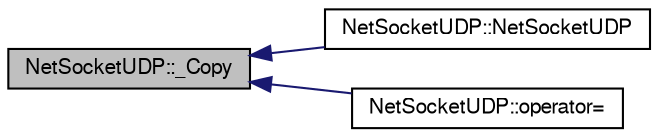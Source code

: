 digraph G
{
  edge [fontname="FreeSans",fontsize="10",labelfontname="FreeSans",labelfontsize="10"];
  node [fontname="FreeSans",fontsize="10",shape=record];
  rankdir=LR;
  Node1 [label="NetSocketUDP::_Copy",height=0.2,width=0.4,color="black", fillcolor="grey75", style="filled" fontcolor="black"];
  Node1 -> Node2 [dir=back,color="midnightblue",fontsize="10",style="solid",fontname="FreeSans"];
  Node2 [label="NetSocketUDP::NetSocketUDP",height=0.2,width=0.4,color="black", fillcolor="white", style="filled",URL="$class_net_socket_u_d_p.html#ac755e915b27452ce2e820e2401f4fa70"];
  Node1 -> Node3 [dir=back,color="midnightblue",fontsize="10",style="solid",fontname="FreeSans"];
  Node3 [label="NetSocketUDP::operator=",height=0.2,width=0.4,color="black", fillcolor="white", style="filled",URL="$class_net_socket_u_d_p.html#a9ddb31922eea639eb1ef495b777b45d2"];
}
